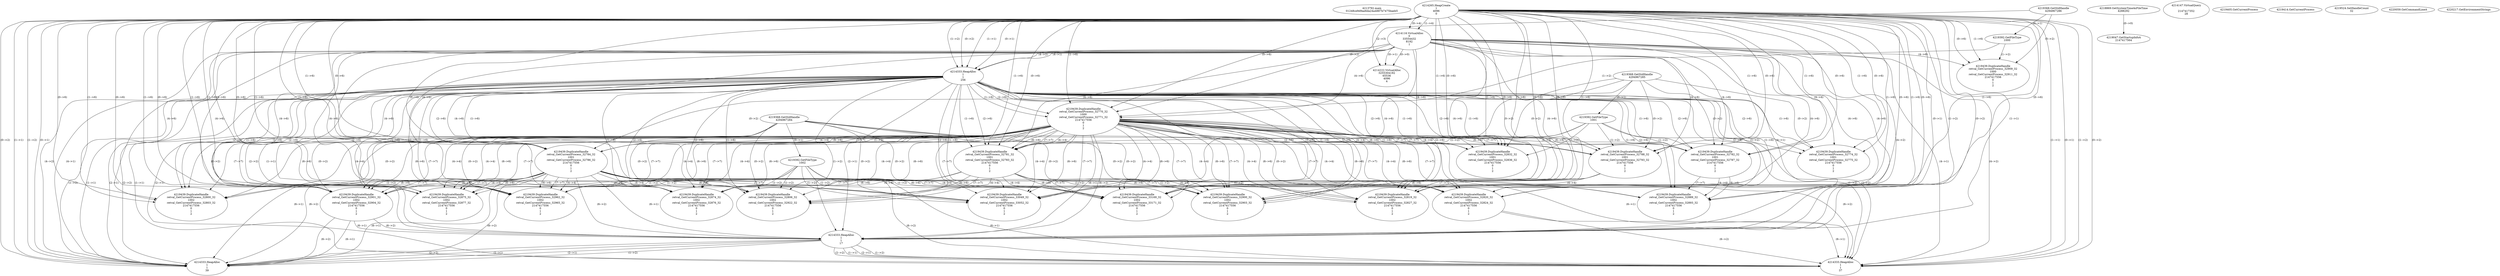 // Global SCDG with merge call
digraph {
	0 [label="4213792.main
01248ce9d9ae6da24a4887b7475baeb5"]
	1 [label="4214265.HeapCreate
1
4096
0"]
	2 [label="4218869.GetSystemTimeAsFileTime
4288292"]
	3 [label="4214116.VirtualAlloc
0
33554432
8192
1"]
	1 -> 3 [label="(1-->4)"]
	1 -> 3 [label="(0-->4)"]
	4 [label="4214147.VirtualQuery

2147417352
28"]
	5 [label="4214222.VirtualAlloc
3255304192
65536
4096
4"]
	3 -> 5 [label="(0-->1)"]
	1 -> 5 [label="(2-->3)"]
	3 -> 5 [label="(0-->0)"]
	6 [label="4219047.GetStartupInfoA
2147417564"]
	2 -> 6 [label="(0-->0)"]
	7 [label="4219368.GetStdHandle
4294967286"]
	8 [label="4219392.GetFileType
1000"]
	7 -> 8 [label="(0-->1)"]
	9 [label="4219405.GetCurrentProcess
"]
	10 [label="4219414.GetCurrentProcess
"]
	11 [label="4219439.DuplicateHandle
retval_GetCurrentProcess_32909_32
1000
retval_GetCurrentProcess_32911_32
2147417556
0
1
2"]
	7 -> 11 [label="(0-->2)"]
	8 -> 11 [label="(1-->2)"]
	1 -> 11 [label="(1-->6)"]
	1 -> 11 [label="(0-->6)"]
	3 -> 11 [label="(4-->6)"]
	12 [label="4214333.HeapAlloc
1
1
256"]
	1 -> 12 [label="(1-->1)"]
	1 -> 12 [label="(0-->1)"]
	3 -> 12 [label="(4-->1)"]
	1 -> 12 [label="(1-->2)"]
	1 -> 12 [label="(0-->2)"]
	3 -> 12 [label="(4-->2)"]
	13 [label="4219439.DuplicateHandle
retval_GetCurrentProcess_32770_32
1000
retval_GetCurrentProcess_32771_32
2147417556
0
1
2"]
	7 -> 13 [label="(0-->2)"]
	8 -> 13 [label="(1-->2)"]
	1 -> 13 [label="(1-->6)"]
	1 -> 13 [label="(0-->6)"]
	3 -> 13 [label="(4-->6)"]
	12 -> 13 [label="(1-->6)"]
	12 -> 13 [label="(2-->6)"]
	14 [label="4219368.GetStdHandle
4294967285"]
	15 [label="4219392.GetFileType
1001"]
	14 -> 15 [label="(0-->1)"]
	16 [label="4219439.DuplicateHandle
retval_GetCurrentProcess_32784_32
1001
retval_GetCurrentProcess_32786_32
2147417556
0
1
2"]
	14 -> 16 [label="(0-->2)"]
	15 -> 16 [label="(1-->2)"]
	13 -> 16 [label="(4-->4)"]
	1 -> 16 [label="(1-->6)"]
	1 -> 16 [label="(0-->6)"]
	3 -> 16 [label="(4-->6)"]
	12 -> 16 [label="(1-->6)"]
	12 -> 16 [label="(2-->6)"]
	13 -> 16 [label="(6-->6)"]
	13 -> 16 [label="(7-->7)"]
	17 [label="4219368.GetStdHandle
4294967284"]
	18 [label="4219392.GetFileType
1002"]
	17 -> 18 [label="(0-->1)"]
	19 [label="4219439.DuplicateHandle
retval_GetCurrentProcess_32901_32
1002
retval_GetCurrentProcess_32904_32
2147417556
0
1
2"]
	17 -> 19 [label="(0-->2)"]
	18 -> 19 [label="(1-->2)"]
	13 -> 19 [label="(4-->4)"]
	16 -> 19 [label="(4-->4)"]
	1 -> 19 [label="(1-->6)"]
	1 -> 19 [label="(0-->6)"]
	3 -> 19 [label="(4-->6)"]
	12 -> 19 [label="(1-->6)"]
	12 -> 19 [label="(2-->6)"]
	13 -> 19 [label="(6-->6)"]
	16 -> 19 [label="(6-->6)"]
	13 -> 19 [label="(7-->7)"]
	16 -> 19 [label="(7-->7)"]
	20 [label="4219524.SetHandleCount
32"]
	21 [label="4220059.GetCommandLineA
"]
	22 [label="4214333.HeapAlloc
1
1
17"]
	1 -> 22 [label="(1-->1)"]
	1 -> 22 [label="(0-->1)"]
	3 -> 22 [label="(4-->1)"]
	12 -> 22 [label="(1-->1)"]
	12 -> 22 [label="(2-->1)"]
	13 -> 22 [label="(6-->1)"]
	16 -> 22 [label="(6-->1)"]
	19 -> 22 [label="(6-->1)"]
	1 -> 22 [label="(1-->2)"]
	1 -> 22 [label="(0-->2)"]
	3 -> 22 [label="(4-->2)"]
	12 -> 22 [label="(1-->2)"]
	12 -> 22 [label="(2-->2)"]
	13 -> 22 [label="(6-->2)"]
	16 -> 22 [label="(6-->2)"]
	19 -> 22 [label="(6-->2)"]
	23 [label="4220217.GetEnvironmentStrings
"]
	24 [label="4214333.HeapAlloc
1
1
39"]
	1 -> 24 [label="(1-->1)"]
	1 -> 24 [label="(0-->1)"]
	3 -> 24 [label="(4-->1)"]
	12 -> 24 [label="(1-->1)"]
	12 -> 24 [label="(2-->1)"]
	13 -> 24 [label="(6-->1)"]
	16 -> 24 [label="(6-->1)"]
	19 -> 24 [label="(6-->1)"]
	22 -> 24 [label="(1-->1)"]
	22 -> 24 [label="(2-->1)"]
	1 -> 24 [label="(1-->2)"]
	1 -> 24 [label="(0-->2)"]
	3 -> 24 [label="(4-->2)"]
	12 -> 24 [label="(1-->2)"]
	12 -> 24 [label="(2-->2)"]
	13 -> 24 [label="(6-->2)"]
	16 -> 24 [label="(6-->2)"]
	19 -> 24 [label="(6-->2)"]
	22 -> 24 [label="(1-->2)"]
	22 -> 24 [label="(2-->2)"]
	25 [label="4219439.DuplicateHandle
retval_GetCurrentProcess_32832_32
1001
retval_GetCurrentProcess_32836_32
2147417556
0
1
2"]
	14 -> 25 [label="(0-->2)"]
	15 -> 25 [label="(1-->2)"]
	13 -> 25 [label="(4-->4)"]
	1 -> 25 [label="(1-->6)"]
	1 -> 25 [label="(0-->6)"]
	3 -> 25 [label="(4-->6)"]
	12 -> 25 [label="(1-->6)"]
	12 -> 25 [label="(2-->6)"]
	13 -> 25 [label="(6-->6)"]
	13 -> 25 [label="(7-->7)"]
	26 [label="4219439.DuplicateHandle
retval_GetCurrentProcess_32800_32
1002
retval_GetCurrentProcess_32803_32
2147417556
0
1
2"]
	17 -> 26 [label="(0-->2)"]
	18 -> 26 [label="(1-->2)"]
	13 -> 26 [label="(4-->4)"]
	1 -> 26 [label="(1-->6)"]
	1 -> 26 [label="(0-->6)"]
	3 -> 26 [label="(4-->6)"]
	12 -> 26 [label="(1-->6)"]
	12 -> 26 [label="(2-->6)"]
	13 -> 26 [label="(6-->6)"]
	13 -> 26 [label="(7-->7)"]
	27 [label="4219439.DuplicateHandle
retval_GetCurrentProcess_32781_32
1001
retval_GetCurrentProcess_32783_32
2147417556
0
1
2"]
	14 -> 27 [label="(0-->2)"]
	15 -> 27 [label="(1-->2)"]
	13 -> 27 [label="(4-->4)"]
	1 -> 27 [label="(1-->6)"]
	1 -> 27 [label="(0-->6)"]
	3 -> 27 [label="(4-->6)"]
	12 -> 27 [label="(1-->6)"]
	12 -> 27 [label="(2-->6)"]
	13 -> 27 [label="(6-->6)"]
	13 -> 27 [label="(7-->7)"]
	28 [label="4219439.DuplicateHandle
retval_GetCurrentProcess_32820_32
1002
retval_GetCurrentProcess_32824_32
2147417556
0
1
2"]
	17 -> 28 [label="(0-->2)"]
	18 -> 28 [label="(1-->2)"]
	13 -> 28 [label="(4-->4)"]
	16 -> 28 [label="(4-->4)"]
	1 -> 28 [label="(1-->6)"]
	1 -> 28 [label="(0-->6)"]
	3 -> 28 [label="(4-->6)"]
	12 -> 28 [label="(1-->6)"]
	12 -> 28 [label="(2-->6)"]
	13 -> 28 [label="(6-->6)"]
	16 -> 28 [label="(6-->6)"]
	13 -> 28 [label="(7-->7)"]
	16 -> 28 [label="(7-->7)"]
	29 [label="4214333.HeapAlloc
1
1
37"]
	1 -> 29 [label="(1-->1)"]
	1 -> 29 [label="(0-->1)"]
	3 -> 29 [label="(4-->1)"]
	12 -> 29 [label="(1-->1)"]
	12 -> 29 [label="(2-->1)"]
	13 -> 29 [label="(6-->1)"]
	16 -> 29 [label="(6-->1)"]
	22 -> 29 [label="(1-->1)"]
	22 -> 29 [label="(2-->1)"]
	28 -> 29 [label="(6-->1)"]
	1 -> 29 [label="(1-->2)"]
	1 -> 29 [label="(0-->2)"]
	3 -> 29 [label="(4-->2)"]
	12 -> 29 [label="(1-->2)"]
	12 -> 29 [label="(2-->2)"]
	13 -> 29 [label="(6-->2)"]
	16 -> 29 [label="(6-->2)"]
	22 -> 29 [label="(1-->2)"]
	22 -> 29 [label="(2-->2)"]
	28 -> 29 [label="(6-->2)"]
	30 [label="4219439.DuplicateHandle
retval_GetCurrentProcess_32788_32
1001
retval_GetCurrentProcess_32793_32
2147417556
0
1
2"]
	14 -> 30 [label="(0-->2)"]
	15 -> 30 [label="(1-->2)"]
	13 -> 30 [label="(4-->4)"]
	1 -> 30 [label="(1-->6)"]
	1 -> 30 [label="(0-->6)"]
	3 -> 30 [label="(4-->6)"]
	12 -> 30 [label="(1-->6)"]
	12 -> 30 [label="(2-->6)"]
	13 -> 30 [label="(6-->6)"]
	13 -> 30 [label="(7-->7)"]
	31 [label="4219439.DuplicateHandle
retval_GetCurrentProcess_32819_32
1002
retval_GetCurrentProcess_32827_32
2147417556
0
1
2"]
	17 -> 31 [label="(0-->2)"]
	18 -> 31 [label="(1-->2)"]
	13 -> 31 [label="(4-->4)"]
	30 -> 31 [label="(4-->4)"]
	1 -> 31 [label="(1-->6)"]
	1 -> 31 [label="(0-->6)"]
	3 -> 31 [label="(4-->6)"]
	12 -> 31 [label="(1-->6)"]
	12 -> 31 [label="(2-->6)"]
	13 -> 31 [label="(6-->6)"]
	30 -> 31 [label="(6-->6)"]
	13 -> 31 [label="(7-->7)"]
	30 -> 31 [label="(7-->7)"]
	32 [label="4219439.DuplicateHandle
retval_GetCurrentProcess_32875_32
1002
retval_GetCurrentProcess_32877_32
2147417556
0
1
2"]
	17 -> 32 [label="(0-->2)"]
	18 -> 32 [label="(1-->2)"]
	13 -> 32 [label="(4-->4)"]
	16 -> 32 [label="(4-->4)"]
	1 -> 32 [label="(1-->6)"]
	1 -> 32 [label="(0-->6)"]
	3 -> 32 [label="(4-->6)"]
	12 -> 32 [label="(1-->6)"]
	12 -> 32 [label="(2-->6)"]
	13 -> 32 [label="(6-->6)"]
	16 -> 32 [label="(6-->6)"]
	13 -> 32 [label="(7-->7)"]
	16 -> 32 [label="(7-->7)"]
	33 [label="4219439.DuplicateHandle
retval_GetCurrentProcess_32900_32
1002
retval_GetCurrentProcess_32903_32
2147417556
0
1
2"]
	17 -> 33 [label="(0-->2)"]
	18 -> 33 [label="(1-->2)"]
	13 -> 33 [label="(4-->4)"]
	27 -> 33 [label="(4-->4)"]
	1 -> 33 [label="(1-->6)"]
	1 -> 33 [label="(0-->6)"]
	3 -> 33 [label="(4-->6)"]
	12 -> 33 [label="(1-->6)"]
	12 -> 33 [label="(2-->6)"]
	13 -> 33 [label="(6-->6)"]
	27 -> 33 [label="(6-->6)"]
	13 -> 33 [label="(7-->7)"]
	27 -> 33 [label="(7-->7)"]
	34 [label="4219439.DuplicateHandle
retval_GetCurrentProcess_32874_32
1002
retval_GetCurrentProcess_32876_32
2147417556
0
1
2"]
	17 -> 34 [label="(0-->2)"]
	18 -> 34 [label="(1-->2)"]
	13 -> 34 [label="(4-->4)"]
	27 -> 34 [label="(4-->4)"]
	1 -> 34 [label="(1-->6)"]
	1 -> 34 [label="(0-->6)"]
	3 -> 34 [label="(4-->6)"]
	12 -> 34 [label="(1-->6)"]
	12 -> 34 [label="(2-->6)"]
	13 -> 34 [label="(6-->6)"]
	27 -> 34 [label="(6-->6)"]
	13 -> 34 [label="(7-->7)"]
	27 -> 34 [label="(7-->7)"]
	35 [label="4219439.DuplicateHandle
retval_GetCurrentProcess_32782_32
1001
retval_GetCurrentProcess_32787_32
2147417556
0
1
2"]
	14 -> 35 [label="(0-->2)"]
	15 -> 35 [label="(1-->2)"]
	13 -> 35 [label="(4-->4)"]
	1 -> 35 [label="(1-->6)"]
	1 -> 35 [label="(0-->6)"]
	3 -> 35 [label="(4-->6)"]
	12 -> 35 [label="(1-->6)"]
	12 -> 35 [label="(2-->6)"]
	13 -> 35 [label="(6-->6)"]
	13 -> 35 [label="(7-->7)"]
	36 [label="4219439.DuplicateHandle
retval_GetCurrentProcess_32889_32
1002
retval_GetCurrentProcess_32893_32
2147417556
0
1
2"]
	17 -> 36 [label="(0-->2)"]
	18 -> 36 [label="(1-->2)"]
	13 -> 36 [label="(4-->4)"]
	35 -> 36 [label="(4-->4)"]
	1 -> 36 [label="(1-->6)"]
	1 -> 36 [label="(0-->6)"]
	3 -> 36 [label="(4-->6)"]
	12 -> 36 [label="(1-->6)"]
	12 -> 36 [label="(2-->6)"]
	13 -> 36 [label="(6-->6)"]
	35 -> 36 [label="(6-->6)"]
	13 -> 36 [label="(7-->7)"]
	35 -> 36 [label="(7-->7)"]
	37 [label="4219439.DuplicateHandle
retval_GetCurrentProcess_32962_32
1002
retval_GetCurrentProcess_32965_32
2147417556
0
1
2"]
	17 -> 37 [label="(0-->2)"]
	18 -> 37 [label="(1-->2)"]
	13 -> 37 [label="(4-->4)"]
	16 -> 37 [label="(4-->4)"]
	1 -> 37 [label="(1-->6)"]
	1 -> 37 [label="(0-->6)"]
	3 -> 37 [label="(4-->6)"]
	12 -> 37 [label="(1-->6)"]
	12 -> 37 [label="(2-->6)"]
	13 -> 37 [label="(6-->6)"]
	16 -> 37 [label="(6-->6)"]
	13 -> 37 [label="(7-->7)"]
	16 -> 37 [label="(7-->7)"]
	38 [label="4219439.DuplicateHandle
retval_GetCurrentProcess_32806_32
1002
retval_GetCurrentProcess_32922_32
2147417556
0
1
2"]
	17 -> 38 [label="(0-->2)"]
	18 -> 38 [label="(1-->2)"]
	13 -> 38 [label="(4-->4)"]
	27 -> 38 [label="(4-->4)"]
	1 -> 38 [label="(1-->6)"]
	1 -> 38 [label="(0-->6)"]
	3 -> 38 [label="(4-->6)"]
	12 -> 38 [label="(1-->6)"]
	12 -> 38 [label="(2-->6)"]
	13 -> 38 [label="(6-->6)"]
	27 -> 38 [label="(6-->6)"]
	13 -> 38 [label="(7-->7)"]
	27 -> 38 [label="(7-->7)"]
	39 [label="4219439.DuplicateHandle
retval_GetCurrentProcess_33049_32
1002
retval_GetCurrentProcess_33052_32
2147417556
0
1
2"]
	17 -> 39 [label="(0-->2)"]
	18 -> 39 [label="(1-->2)"]
	13 -> 39 [label="(4-->4)"]
	16 -> 39 [label="(4-->4)"]
	1 -> 39 [label="(1-->6)"]
	1 -> 39 [label="(0-->6)"]
	3 -> 39 [label="(4-->6)"]
	12 -> 39 [label="(1-->6)"]
	12 -> 39 [label="(2-->6)"]
	13 -> 39 [label="(6-->6)"]
	16 -> 39 [label="(6-->6)"]
	13 -> 39 [label="(7-->7)"]
	16 -> 39 [label="(7-->7)"]
	40 [label="4219439.DuplicateHandle
retval_GetCurrentProcess_33169_32
1002
retval_GetCurrentProcess_33171_32
2147417556
0
1
2"]
	17 -> 40 [label="(0-->2)"]
	18 -> 40 [label="(1-->2)"]
	13 -> 40 [label="(4-->4)"]
	27 -> 40 [label="(4-->4)"]
	1 -> 40 [label="(1-->6)"]
	1 -> 40 [label="(0-->6)"]
	3 -> 40 [label="(4-->6)"]
	12 -> 40 [label="(1-->6)"]
	12 -> 40 [label="(2-->6)"]
	13 -> 40 [label="(6-->6)"]
	27 -> 40 [label="(6-->6)"]
	13 -> 40 [label="(7-->7)"]
	27 -> 40 [label="(7-->7)"]
	41 [label="4219439.DuplicateHandle
retval_GetCurrentProcess_32774_32
1001
retval_GetCurrentProcess_32775_32
2147417556
0
1
2"]
	14 -> 41 [label="(0-->2)"]
	15 -> 41 [label="(1-->2)"]
	1 -> 41 [label="(1-->6)"]
	1 -> 41 [label="(0-->6)"]
	3 -> 41 [label="(4-->6)"]
	12 -> 41 [label="(1-->6)"]
	12 -> 41 [label="(2-->6)"]
}
